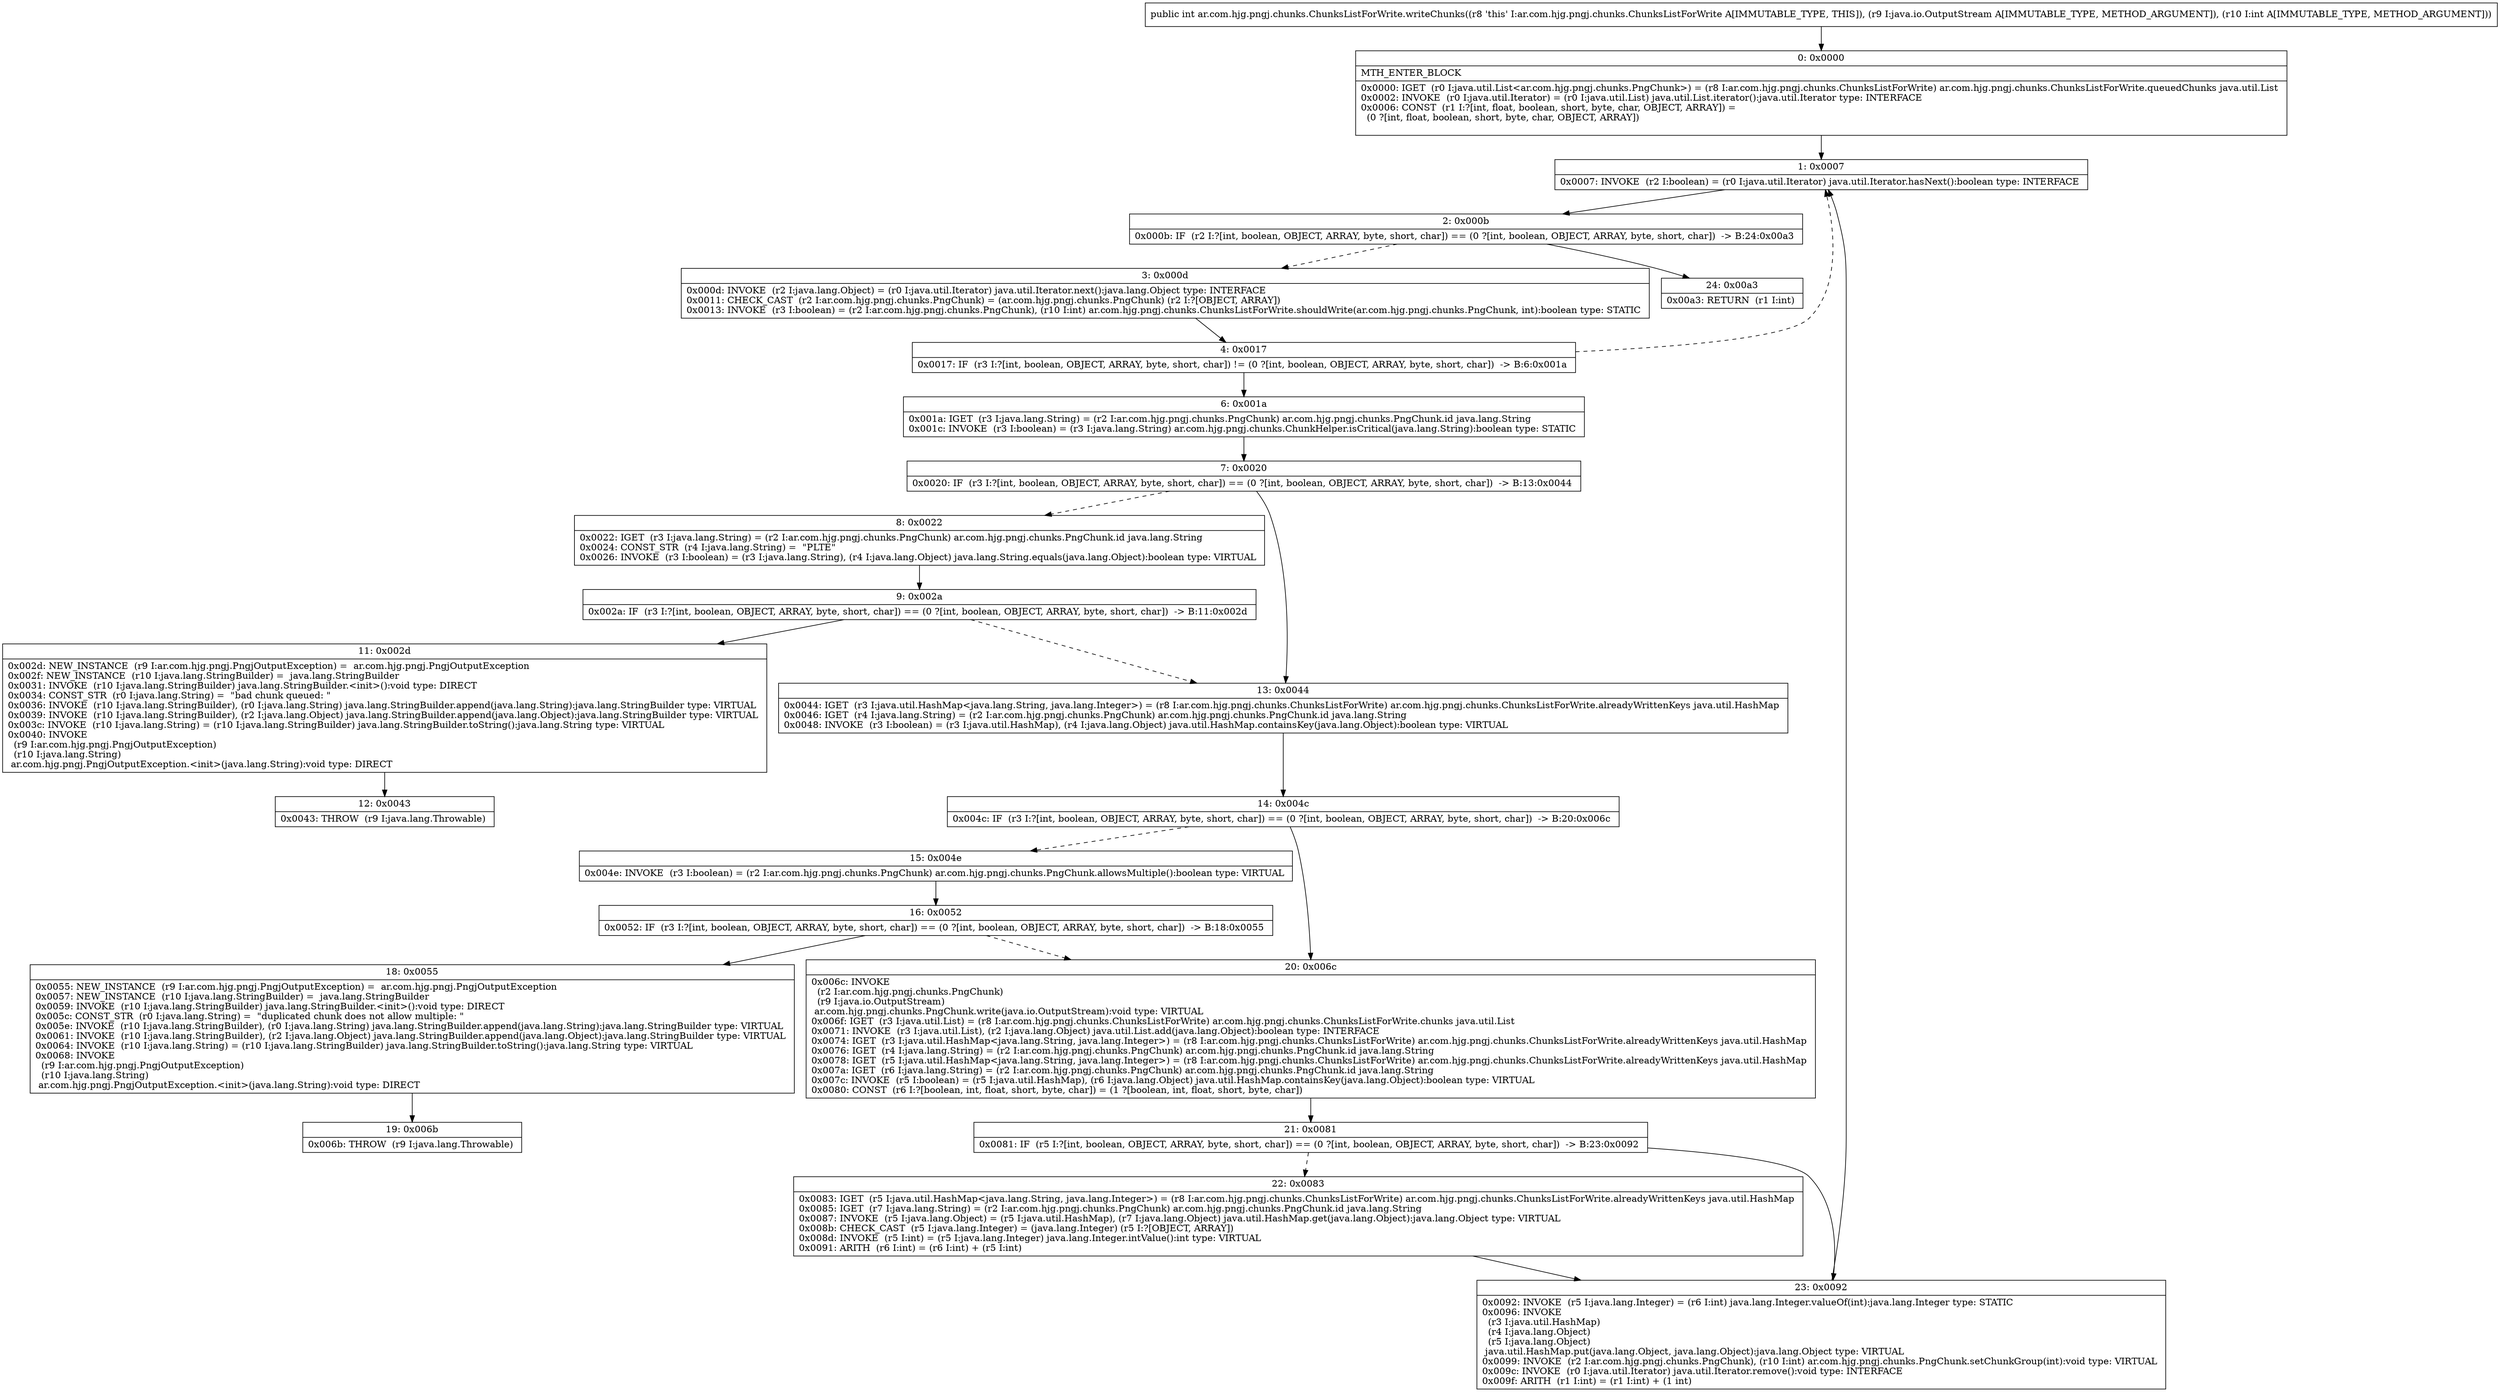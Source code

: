 digraph "CFG forar.com.hjg.pngj.chunks.ChunksListForWrite.writeChunks(Ljava\/io\/OutputStream;I)I" {
Node_0 [shape=record,label="{0\:\ 0x0000|MTH_ENTER_BLOCK\l|0x0000: IGET  (r0 I:java.util.List\<ar.com.hjg.pngj.chunks.PngChunk\>) = (r8 I:ar.com.hjg.pngj.chunks.ChunksListForWrite) ar.com.hjg.pngj.chunks.ChunksListForWrite.queuedChunks java.util.List \l0x0002: INVOKE  (r0 I:java.util.Iterator) = (r0 I:java.util.List) java.util.List.iterator():java.util.Iterator type: INTERFACE \l0x0006: CONST  (r1 I:?[int, float, boolean, short, byte, char, OBJECT, ARRAY]) = \l  (0 ?[int, float, boolean, short, byte, char, OBJECT, ARRAY])\l \l}"];
Node_1 [shape=record,label="{1\:\ 0x0007|0x0007: INVOKE  (r2 I:boolean) = (r0 I:java.util.Iterator) java.util.Iterator.hasNext():boolean type: INTERFACE \l}"];
Node_2 [shape=record,label="{2\:\ 0x000b|0x000b: IF  (r2 I:?[int, boolean, OBJECT, ARRAY, byte, short, char]) == (0 ?[int, boolean, OBJECT, ARRAY, byte, short, char])  \-\> B:24:0x00a3 \l}"];
Node_3 [shape=record,label="{3\:\ 0x000d|0x000d: INVOKE  (r2 I:java.lang.Object) = (r0 I:java.util.Iterator) java.util.Iterator.next():java.lang.Object type: INTERFACE \l0x0011: CHECK_CAST  (r2 I:ar.com.hjg.pngj.chunks.PngChunk) = (ar.com.hjg.pngj.chunks.PngChunk) (r2 I:?[OBJECT, ARRAY]) \l0x0013: INVOKE  (r3 I:boolean) = (r2 I:ar.com.hjg.pngj.chunks.PngChunk), (r10 I:int) ar.com.hjg.pngj.chunks.ChunksListForWrite.shouldWrite(ar.com.hjg.pngj.chunks.PngChunk, int):boolean type: STATIC \l}"];
Node_4 [shape=record,label="{4\:\ 0x0017|0x0017: IF  (r3 I:?[int, boolean, OBJECT, ARRAY, byte, short, char]) != (0 ?[int, boolean, OBJECT, ARRAY, byte, short, char])  \-\> B:6:0x001a \l}"];
Node_6 [shape=record,label="{6\:\ 0x001a|0x001a: IGET  (r3 I:java.lang.String) = (r2 I:ar.com.hjg.pngj.chunks.PngChunk) ar.com.hjg.pngj.chunks.PngChunk.id java.lang.String \l0x001c: INVOKE  (r3 I:boolean) = (r3 I:java.lang.String) ar.com.hjg.pngj.chunks.ChunkHelper.isCritical(java.lang.String):boolean type: STATIC \l}"];
Node_7 [shape=record,label="{7\:\ 0x0020|0x0020: IF  (r3 I:?[int, boolean, OBJECT, ARRAY, byte, short, char]) == (0 ?[int, boolean, OBJECT, ARRAY, byte, short, char])  \-\> B:13:0x0044 \l}"];
Node_8 [shape=record,label="{8\:\ 0x0022|0x0022: IGET  (r3 I:java.lang.String) = (r2 I:ar.com.hjg.pngj.chunks.PngChunk) ar.com.hjg.pngj.chunks.PngChunk.id java.lang.String \l0x0024: CONST_STR  (r4 I:java.lang.String) =  \"PLTE\" \l0x0026: INVOKE  (r3 I:boolean) = (r3 I:java.lang.String), (r4 I:java.lang.Object) java.lang.String.equals(java.lang.Object):boolean type: VIRTUAL \l}"];
Node_9 [shape=record,label="{9\:\ 0x002a|0x002a: IF  (r3 I:?[int, boolean, OBJECT, ARRAY, byte, short, char]) == (0 ?[int, boolean, OBJECT, ARRAY, byte, short, char])  \-\> B:11:0x002d \l}"];
Node_11 [shape=record,label="{11\:\ 0x002d|0x002d: NEW_INSTANCE  (r9 I:ar.com.hjg.pngj.PngjOutputException) =  ar.com.hjg.pngj.PngjOutputException \l0x002f: NEW_INSTANCE  (r10 I:java.lang.StringBuilder) =  java.lang.StringBuilder \l0x0031: INVOKE  (r10 I:java.lang.StringBuilder) java.lang.StringBuilder.\<init\>():void type: DIRECT \l0x0034: CONST_STR  (r0 I:java.lang.String) =  \"bad chunk queued: \" \l0x0036: INVOKE  (r10 I:java.lang.StringBuilder), (r0 I:java.lang.String) java.lang.StringBuilder.append(java.lang.String):java.lang.StringBuilder type: VIRTUAL \l0x0039: INVOKE  (r10 I:java.lang.StringBuilder), (r2 I:java.lang.Object) java.lang.StringBuilder.append(java.lang.Object):java.lang.StringBuilder type: VIRTUAL \l0x003c: INVOKE  (r10 I:java.lang.String) = (r10 I:java.lang.StringBuilder) java.lang.StringBuilder.toString():java.lang.String type: VIRTUAL \l0x0040: INVOKE  \l  (r9 I:ar.com.hjg.pngj.PngjOutputException)\l  (r10 I:java.lang.String)\l ar.com.hjg.pngj.PngjOutputException.\<init\>(java.lang.String):void type: DIRECT \l}"];
Node_12 [shape=record,label="{12\:\ 0x0043|0x0043: THROW  (r9 I:java.lang.Throwable) \l}"];
Node_13 [shape=record,label="{13\:\ 0x0044|0x0044: IGET  (r3 I:java.util.HashMap\<java.lang.String, java.lang.Integer\>) = (r8 I:ar.com.hjg.pngj.chunks.ChunksListForWrite) ar.com.hjg.pngj.chunks.ChunksListForWrite.alreadyWrittenKeys java.util.HashMap \l0x0046: IGET  (r4 I:java.lang.String) = (r2 I:ar.com.hjg.pngj.chunks.PngChunk) ar.com.hjg.pngj.chunks.PngChunk.id java.lang.String \l0x0048: INVOKE  (r3 I:boolean) = (r3 I:java.util.HashMap), (r4 I:java.lang.Object) java.util.HashMap.containsKey(java.lang.Object):boolean type: VIRTUAL \l}"];
Node_14 [shape=record,label="{14\:\ 0x004c|0x004c: IF  (r3 I:?[int, boolean, OBJECT, ARRAY, byte, short, char]) == (0 ?[int, boolean, OBJECT, ARRAY, byte, short, char])  \-\> B:20:0x006c \l}"];
Node_15 [shape=record,label="{15\:\ 0x004e|0x004e: INVOKE  (r3 I:boolean) = (r2 I:ar.com.hjg.pngj.chunks.PngChunk) ar.com.hjg.pngj.chunks.PngChunk.allowsMultiple():boolean type: VIRTUAL \l}"];
Node_16 [shape=record,label="{16\:\ 0x0052|0x0052: IF  (r3 I:?[int, boolean, OBJECT, ARRAY, byte, short, char]) == (0 ?[int, boolean, OBJECT, ARRAY, byte, short, char])  \-\> B:18:0x0055 \l}"];
Node_18 [shape=record,label="{18\:\ 0x0055|0x0055: NEW_INSTANCE  (r9 I:ar.com.hjg.pngj.PngjOutputException) =  ar.com.hjg.pngj.PngjOutputException \l0x0057: NEW_INSTANCE  (r10 I:java.lang.StringBuilder) =  java.lang.StringBuilder \l0x0059: INVOKE  (r10 I:java.lang.StringBuilder) java.lang.StringBuilder.\<init\>():void type: DIRECT \l0x005c: CONST_STR  (r0 I:java.lang.String) =  \"duplicated chunk does not allow multiple: \" \l0x005e: INVOKE  (r10 I:java.lang.StringBuilder), (r0 I:java.lang.String) java.lang.StringBuilder.append(java.lang.String):java.lang.StringBuilder type: VIRTUAL \l0x0061: INVOKE  (r10 I:java.lang.StringBuilder), (r2 I:java.lang.Object) java.lang.StringBuilder.append(java.lang.Object):java.lang.StringBuilder type: VIRTUAL \l0x0064: INVOKE  (r10 I:java.lang.String) = (r10 I:java.lang.StringBuilder) java.lang.StringBuilder.toString():java.lang.String type: VIRTUAL \l0x0068: INVOKE  \l  (r9 I:ar.com.hjg.pngj.PngjOutputException)\l  (r10 I:java.lang.String)\l ar.com.hjg.pngj.PngjOutputException.\<init\>(java.lang.String):void type: DIRECT \l}"];
Node_19 [shape=record,label="{19\:\ 0x006b|0x006b: THROW  (r9 I:java.lang.Throwable) \l}"];
Node_20 [shape=record,label="{20\:\ 0x006c|0x006c: INVOKE  \l  (r2 I:ar.com.hjg.pngj.chunks.PngChunk)\l  (r9 I:java.io.OutputStream)\l ar.com.hjg.pngj.chunks.PngChunk.write(java.io.OutputStream):void type: VIRTUAL \l0x006f: IGET  (r3 I:java.util.List) = (r8 I:ar.com.hjg.pngj.chunks.ChunksListForWrite) ar.com.hjg.pngj.chunks.ChunksListForWrite.chunks java.util.List \l0x0071: INVOKE  (r3 I:java.util.List), (r2 I:java.lang.Object) java.util.List.add(java.lang.Object):boolean type: INTERFACE \l0x0074: IGET  (r3 I:java.util.HashMap\<java.lang.String, java.lang.Integer\>) = (r8 I:ar.com.hjg.pngj.chunks.ChunksListForWrite) ar.com.hjg.pngj.chunks.ChunksListForWrite.alreadyWrittenKeys java.util.HashMap \l0x0076: IGET  (r4 I:java.lang.String) = (r2 I:ar.com.hjg.pngj.chunks.PngChunk) ar.com.hjg.pngj.chunks.PngChunk.id java.lang.String \l0x0078: IGET  (r5 I:java.util.HashMap\<java.lang.String, java.lang.Integer\>) = (r8 I:ar.com.hjg.pngj.chunks.ChunksListForWrite) ar.com.hjg.pngj.chunks.ChunksListForWrite.alreadyWrittenKeys java.util.HashMap \l0x007a: IGET  (r6 I:java.lang.String) = (r2 I:ar.com.hjg.pngj.chunks.PngChunk) ar.com.hjg.pngj.chunks.PngChunk.id java.lang.String \l0x007c: INVOKE  (r5 I:boolean) = (r5 I:java.util.HashMap), (r6 I:java.lang.Object) java.util.HashMap.containsKey(java.lang.Object):boolean type: VIRTUAL \l0x0080: CONST  (r6 I:?[boolean, int, float, short, byte, char]) = (1 ?[boolean, int, float, short, byte, char]) \l}"];
Node_21 [shape=record,label="{21\:\ 0x0081|0x0081: IF  (r5 I:?[int, boolean, OBJECT, ARRAY, byte, short, char]) == (0 ?[int, boolean, OBJECT, ARRAY, byte, short, char])  \-\> B:23:0x0092 \l}"];
Node_22 [shape=record,label="{22\:\ 0x0083|0x0083: IGET  (r5 I:java.util.HashMap\<java.lang.String, java.lang.Integer\>) = (r8 I:ar.com.hjg.pngj.chunks.ChunksListForWrite) ar.com.hjg.pngj.chunks.ChunksListForWrite.alreadyWrittenKeys java.util.HashMap \l0x0085: IGET  (r7 I:java.lang.String) = (r2 I:ar.com.hjg.pngj.chunks.PngChunk) ar.com.hjg.pngj.chunks.PngChunk.id java.lang.String \l0x0087: INVOKE  (r5 I:java.lang.Object) = (r5 I:java.util.HashMap), (r7 I:java.lang.Object) java.util.HashMap.get(java.lang.Object):java.lang.Object type: VIRTUAL \l0x008b: CHECK_CAST  (r5 I:java.lang.Integer) = (java.lang.Integer) (r5 I:?[OBJECT, ARRAY]) \l0x008d: INVOKE  (r5 I:int) = (r5 I:java.lang.Integer) java.lang.Integer.intValue():int type: VIRTUAL \l0x0091: ARITH  (r6 I:int) = (r6 I:int) + (r5 I:int) \l}"];
Node_23 [shape=record,label="{23\:\ 0x0092|0x0092: INVOKE  (r5 I:java.lang.Integer) = (r6 I:int) java.lang.Integer.valueOf(int):java.lang.Integer type: STATIC \l0x0096: INVOKE  \l  (r3 I:java.util.HashMap)\l  (r4 I:java.lang.Object)\l  (r5 I:java.lang.Object)\l java.util.HashMap.put(java.lang.Object, java.lang.Object):java.lang.Object type: VIRTUAL \l0x0099: INVOKE  (r2 I:ar.com.hjg.pngj.chunks.PngChunk), (r10 I:int) ar.com.hjg.pngj.chunks.PngChunk.setChunkGroup(int):void type: VIRTUAL \l0x009c: INVOKE  (r0 I:java.util.Iterator) java.util.Iterator.remove():void type: INTERFACE \l0x009f: ARITH  (r1 I:int) = (r1 I:int) + (1 int) \l}"];
Node_24 [shape=record,label="{24\:\ 0x00a3|0x00a3: RETURN  (r1 I:int) \l}"];
MethodNode[shape=record,label="{public int ar.com.hjg.pngj.chunks.ChunksListForWrite.writeChunks((r8 'this' I:ar.com.hjg.pngj.chunks.ChunksListForWrite A[IMMUTABLE_TYPE, THIS]), (r9 I:java.io.OutputStream A[IMMUTABLE_TYPE, METHOD_ARGUMENT]), (r10 I:int A[IMMUTABLE_TYPE, METHOD_ARGUMENT])) }"];
MethodNode -> Node_0;
Node_0 -> Node_1;
Node_1 -> Node_2;
Node_2 -> Node_3[style=dashed];
Node_2 -> Node_24;
Node_3 -> Node_4;
Node_4 -> Node_6;
Node_4 -> Node_1[style=dashed];
Node_6 -> Node_7;
Node_7 -> Node_8[style=dashed];
Node_7 -> Node_13;
Node_8 -> Node_9;
Node_9 -> Node_11;
Node_9 -> Node_13[style=dashed];
Node_11 -> Node_12;
Node_13 -> Node_14;
Node_14 -> Node_15[style=dashed];
Node_14 -> Node_20;
Node_15 -> Node_16;
Node_16 -> Node_18;
Node_16 -> Node_20[style=dashed];
Node_18 -> Node_19;
Node_20 -> Node_21;
Node_21 -> Node_22[style=dashed];
Node_21 -> Node_23;
Node_22 -> Node_23;
Node_23 -> Node_1;
}

